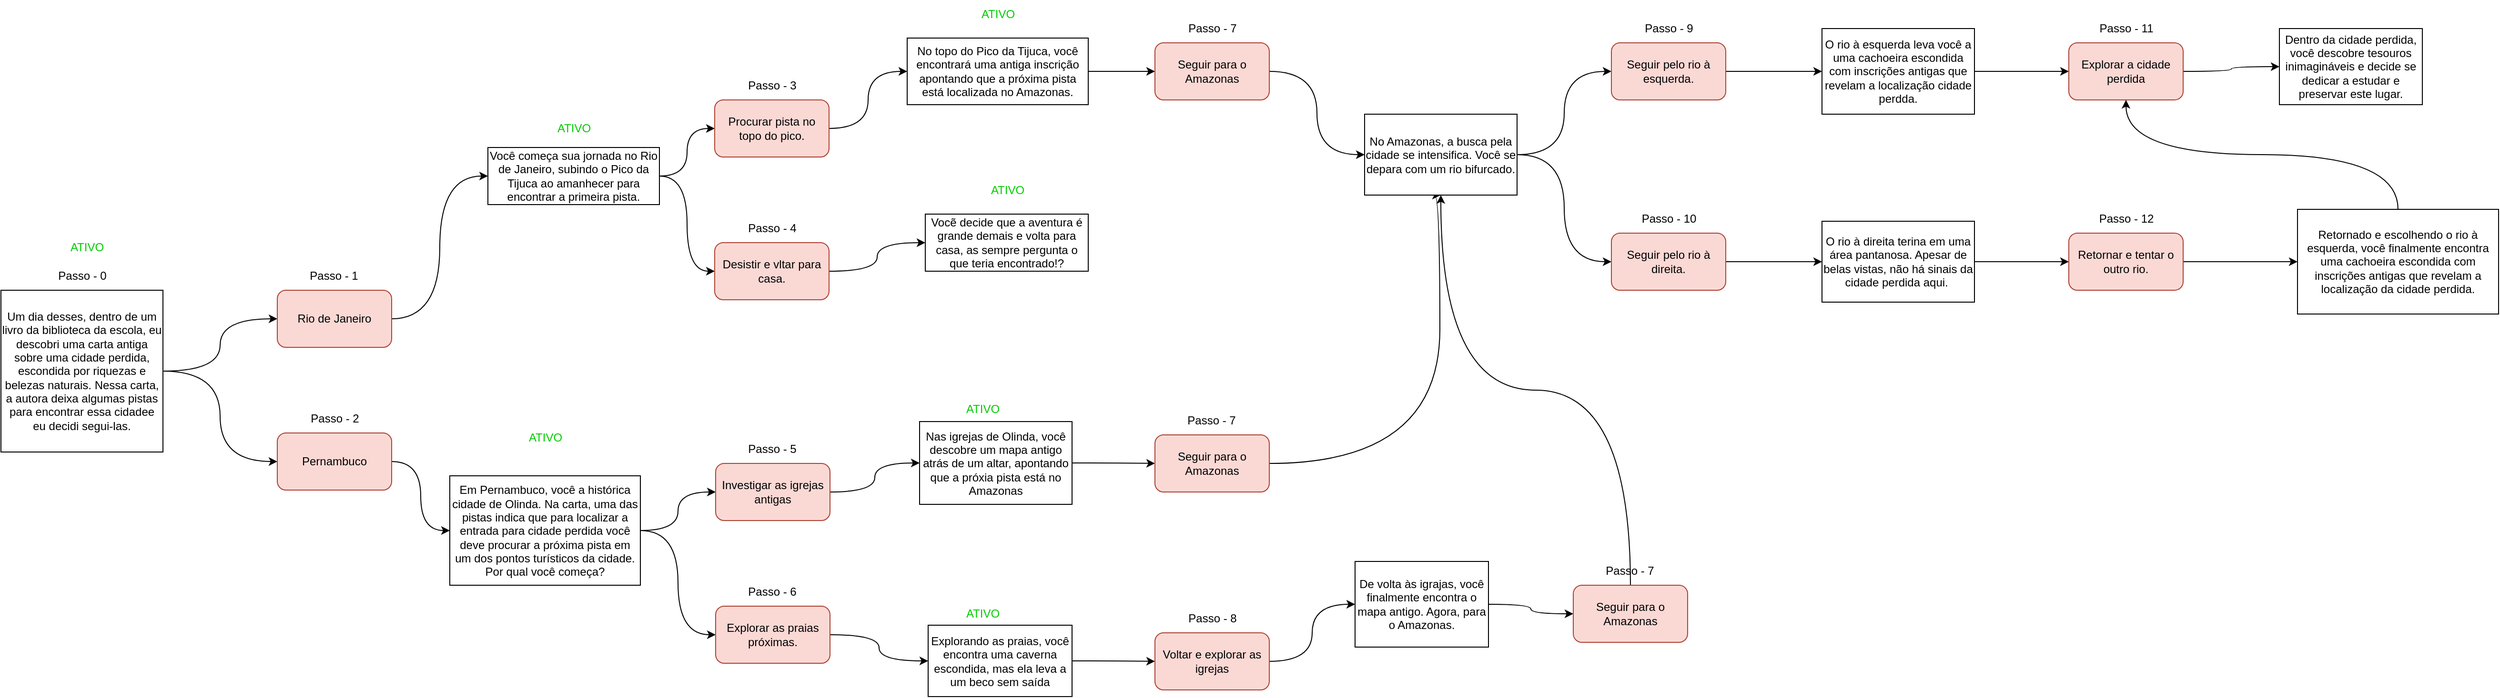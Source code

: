 <mxfile version="24.7.17">
  <diagram name="Página-1" id="-JqJfhJCRdb_Bdl5mBtQ">
    <mxGraphModel dx="880" dy="527" grid="1" gridSize="10" guides="1" tooltips="1" connect="1" arrows="1" fold="1" page="1" pageScale="1" pageWidth="827" pageHeight="1169" math="0" shadow="0">
      <root>
        <mxCell id="0" />
        <mxCell id="1" parent="0" />
        <mxCell id="l7Z7tXr8Ff1fngu1ZzPe-11" style="edgeStyle=orthogonalEdgeStyle;rounded=0;orthogonalLoop=1;jettySize=auto;html=1;exitX=1;exitY=0.5;exitDx=0;exitDy=0;entryX=0;entryY=0.5;entryDx=0;entryDy=0;curved=1;" parent="1" source="l7Z7tXr8Ff1fngu1ZzPe-1" target="l7Z7tXr8Ff1fngu1ZzPe-4" edge="1">
          <mxGeometry relative="1" as="geometry" />
        </mxCell>
        <mxCell id="l7Z7tXr8Ff1fngu1ZzPe-12" style="edgeStyle=orthogonalEdgeStyle;rounded=0;orthogonalLoop=1;jettySize=auto;html=1;exitX=1;exitY=0.5;exitDx=0;exitDy=0;entryX=0;entryY=0.5;entryDx=0;entryDy=0;curved=1;" parent="1" source="l7Z7tXr8Ff1fngu1ZzPe-1" target="l7Z7tXr8Ff1fngu1ZzPe-5" edge="1">
          <mxGeometry relative="1" as="geometry" />
        </mxCell>
        <mxCell id="l7Z7tXr8Ff1fngu1ZzPe-1" value="Um dia desses, dentro de um livro da biblioteca da escola, eu descobri uma carta antiga sobre uma cidade perdida, escondida por riquezas e belezas naturais. Nessa carta, a autora deixa algumas pistas para encontrar essa cidadee eu decidi segui-las." style="whiteSpace=wrap;html=1;aspect=fixed;" parent="1" vertex="1">
          <mxGeometry x="209" y="535" width="170" height="170" as="geometry" />
        </mxCell>
        <mxCell id="l7Z7tXr8Ff1fngu1ZzPe-2" value="Passo - 0" style="text;html=1;align=center;verticalAlign=middle;resizable=0;points=[];autosize=1;strokeColor=none;fillColor=none;" parent="1" vertex="1">
          <mxGeometry x="259" y="505" width="70" height="30" as="geometry" />
        </mxCell>
        <mxCell id="l7Z7tXr8Ff1fngu1ZzPe-22" style="edgeStyle=orthogonalEdgeStyle;rounded=0;orthogonalLoop=1;jettySize=auto;html=1;exitX=1;exitY=0.5;exitDx=0;exitDy=0;entryX=0;entryY=0.5;entryDx=0;entryDy=0;curved=1;" parent="1" source="l7Z7tXr8Ff1fngu1ZzPe-4" target="l7Z7tXr8Ff1fngu1ZzPe-23" edge="1">
          <mxGeometry relative="1" as="geometry" />
        </mxCell>
        <mxCell id="l7Z7tXr8Ff1fngu1ZzPe-4" value="&lt;font color=&quot;#000000&quot;&gt;Rio de Janeiro&lt;/font&gt;" style="rounded=1;whiteSpace=wrap;html=1;fillColor=#fad9d5;strokeColor=#ae4132;" parent="1" vertex="1">
          <mxGeometry x="499" y="535" width="120" height="60" as="geometry" />
        </mxCell>
        <mxCell id="l7Z7tXr8Ff1fngu1ZzPe-37" style="edgeStyle=orthogonalEdgeStyle;curved=1;rounded=0;orthogonalLoop=1;jettySize=auto;html=1;exitX=1;exitY=0.5;exitDx=0;exitDy=0;entryX=0;entryY=0.5;entryDx=0;entryDy=0;" parent="1" source="l7Z7tXr8Ff1fngu1ZzPe-5" target="l7Z7tXr8Ff1fngu1ZzPe-32" edge="1">
          <mxGeometry relative="1" as="geometry" />
        </mxCell>
        <mxCell id="l7Z7tXr8Ff1fngu1ZzPe-5" value="&lt;font color=&quot;#000000&quot;&gt;Pernambuco&lt;/font&gt;" style="rounded=1;whiteSpace=wrap;html=1;fillColor=#fad9d5;strokeColor=#ae4132;" parent="1" vertex="1">
          <mxGeometry x="499" y="685" width="120" height="60" as="geometry" />
        </mxCell>
        <mxCell id="l7Z7tXr8Ff1fngu1ZzPe-13" value="Passo - 1" style="text;html=1;align=center;verticalAlign=middle;resizable=0;points=[];autosize=1;strokeColor=none;fillColor=none;" parent="1" vertex="1">
          <mxGeometry x="523" y="505" width="70" height="30" as="geometry" />
        </mxCell>
        <mxCell id="l7Z7tXr8Ff1fngu1ZzPe-14" value="Passo - 2" style="text;html=1;align=center;verticalAlign=middle;resizable=0;points=[];autosize=1;strokeColor=none;fillColor=none;" parent="1" vertex="1">
          <mxGeometry x="524" y="655" width="70" height="30" as="geometry" />
        </mxCell>
        <mxCell id="l7Z7tXr8Ff1fngu1ZzPe-29" style="edgeStyle=orthogonalEdgeStyle;curved=1;rounded=0;orthogonalLoop=1;jettySize=auto;html=1;exitX=1;exitY=0.5;exitDx=0;exitDy=0;entryX=0;entryY=0.5;entryDx=0;entryDy=0;" parent="1" source="l7Z7tXr8Ff1fngu1ZzPe-23" target="l7Z7tXr8Ff1fngu1ZzPe-25" edge="1">
          <mxGeometry relative="1" as="geometry" />
        </mxCell>
        <mxCell id="l7Z7tXr8Ff1fngu1ZzPe-30" style="edgeStyle=orthogonalEdgeStyle;curved=1;rounded=0;orthogonalLoop=1;jettySize=auto;html=1;exitX=1;exitY=0.5;exitDx=0;exitDy=0;entryX=0;entryY=0.5;entryDx=0;entryDy=0;" parent="1" source="l7Z7tXr8Ff1fngu1ZzPe-23" target="l7Z7tXr8Ff1fngu1ZzPe-27" edge="1">
          <mxGeometry relative="1" as="geometry" />
        </mxCell>
        <mxCell id="l7Z7tXr8Ff1fngu1ZzPe-23" value="Você começa sua jornada no Rio de Janeiro, subindo o Pico da Tijuca ao amanhecer para encontrar a primeira pista." style="rounded=0;whiteSpace=wrap;html=1;" parent="1" vertex="1">
          <mxGeometry x="720" y="385" width="180" height="60" as="geometry" />
        </mxCell>
        <mxCell id="l7Z7tXr8Ff1fngu1ZzPe-44" style="edgeStyle=orthogonalEdgeStyle;curved=1;rounded=0;orthogonalLoop=1;jettySize=auto;html=1;exitX=1;exitY=0.5;exitDx=0;exitDy=0;entryX=0;entryY=0.5;entryDx=0;entryDy=0;" parent="1" source="l7Z7tXr8Ff1fngu1ZzPe-25" target="l7Z7tXr8Ff1fngu1ZzPe-40" edge="1">
          <mxGeometry relative="1" as="geometry" />
        </mxCell>
        <mxCell id="l7Z7tXr8Ff1fngu1ZzPe-25" value="&lt;font color=&quot;#000000&quot;&gt;Procurar pista no topo do pico.&lt;/font&gt;" style="rounded=1;whiteSpace=wrap;html=1;fillColor=#fad9d5;strokeColor=#ae4132;" parent="1" vertex="1">
          <mxGeometry x="958" y="335" width="120" height="60" as="geometry" />
        </mxCell>
        <mxCell id="l7Z7tXr8Ff1fngu1ZzPe-26" value="Passo - 3" style="text;html=1;align=center;verticalAlign=middle;resizable=0;points=[];autosize=1;strokeColor=none;fillColor=none;" parent="1" vertex="1">
          <mxGeometry x="983" y="305" width="70" height="30" as="geometry" />
        </mxCell>
        <mxCell id="l7Z7tXr8Ff1fngu1ZzPe-45" style="edgeStyle=orthogonalEdgeStyle;curved=1;rounded=0;orthogonalLoop=1;jettySize=auto;html=1;exitX=1;exitY=0.5;exitDx=0;exitDy=0;entryX=0;entryY=0.5;entryDx=0;entryDy=0;" parent="1" source="l7Z7tXr8Ff1fngu1ZzPe-27" target="l7Z7tXr8Ff1fngu1ZzPe-43" edge="1">
          <mxGeometry relative="1" as="geometry" />
        </mxCell>
        <mxCell id="l7Z7tXr8Ff1fngu1ZzPe-27" value="&lt;font color=&quot;#000000&quot;&gt;Desistir e vltar para casa.&lt;/font&gt;" style="rounded=1;whiteSpace=wrap;html=1;fillColor=#fad9d5;strokeColor=#ae4132;" parent="1" vertex="1">
          <mxGeometry x="958" y="485" width="120" height="60" as="geometry" />
        </mxCell>
        <mxCell id="l7Z7tXr8Ff1fngu1ZzPe-28" value="Passo - 4" style="text;html=1;align=center;verticalAlign=middle;resizable=0;points=[];autosize=1;strokeColor=none;fillColor=none;" parent="1" vertex="1">
          <mxGeometry x="983" y="455" width="70" height="30" as="geometry" />
        </mxCell>
        <mxCell id="l7Z7tXr8Ff1fngu1ZzPe-38" style="edgeStyle=orthogonalEdgeStyle;curved=1;rounded=0;orthogonalLoop=1;jettySize=auto;html=1;exitX=1;exitY=0.5;exitDx=0;exitDy=0;entryX=0;entryY=0.5;entryDx=0;entryDy=0;" parent="1" source="l7Z7tXr8Ff1fngu1ZzPe-32" target="l7Z7tXr8Ff1fngu1ZzPe-33" edge="1">
          <mxGeometry relative="1" as="geometry" />
        </mxCell>
        <mxCell id="l7Z7tXr8Ff1fngu1ZzPe-39" style="edgeStyle=orthogonalEdgeStyle;curved=1;rounded=0;orthogonalLoop=1;jettySize=auto;html=1;exitX=1;exitY=0.5;exitDx=0;exitDy=0;entryX=0;entryY=0.5;entryDx=0;entryDy=0;" parent="1" source="l7Z7tXr8Ff1fngu1ZzPe-32" target="l7Z7tXr8Ff1fngu1ZzPe-35" edge="1">
          <mxGeometry relative="1" as="geometry" />
        </mxCell>
        <mxCell id="l7Z7tXr8Ff1fngu1ZzPe-32" value="Em Pernambuco, você a histórica cidade de Olinda. Na carta, uma das pistas indica que para localizar a entrada para cidade perdida você deve procurar a próxima pista em um dos pontos turísticos da cidade. Por qual você começa?" style="rounded=0;whiteSpace=wrap;html=1;" parent="1" vertex="1">
          <mxGeometry x="680" y="730" width="200" height="115" as="geometry" />
        </mxCell>
        <mxCell id="l7Z7tXr8Ff1fngu1ZzPe-46" style="edgeStyle=orthogonalEdgeStyle;curved=1;rounded=0;orthogonalLoop=1;jettySize=auto;html=1;exitX=1;exitY=0.5;exitDx=0;exitDy=0;entryX=0;entryY=0.5;entryDx=0;entryDy=0;" parent="1" source="l7Z7tXr8Ff1fngu1ZzPe-33" target="l7Z7tXr8Ff1fngu1ZzPe-42" edge="1">
          <mxGeometry relative="1" as="geometry" />
        </mxCell>
        <mxCell id="l7Z7tXr8Ff1fngu1ZzPe-33" value="&lt;font color=&quot;#000000&quot;&gt;Investigar as igrejas antigas&lt;/font&gt;" style="rounded=1;whiteSpace=wrap;html=1;fillColor=#fad9d5;strokeColor=#ae4132;" parent="1" vertex="1">
          <mxGeometry x="959" y="717" width="120" height="60" as="geometry" />
        </mxCell>
        <mxCell id="l7Z7tXr8Ff1fngu1ZzPe-34" value="Passo - 5" style="text;html=1;align=center;verticalAlign=middle;resizable=0;points=[];autosize=1;strokeColor=none;fillColor=none;" parent="1" vertex="1">
          <mxGeometry x="983" y="687" width="70" height="30" as="geometry" />
        </mxCell>
        <mxCell id="l7Z7tXr8Ff1fngu1ZzPe-47" style="edgeStyle=orthogonalEdgeStyle;curved=1;rounded=0;orthogonalLoop=1;jettySize=auto;html=1;exitX=1;exitY=0.5;exitDx=0;exitDy=0;entryX=0;entryY=0.5;entryDx=0;entryDy=0;" parent="1" source="l7Z7tXr8Ff1fngu1ZzPe-35" target="l7Z7tXr8Ff1fngu1ZzPe-41" edge="1">
          <mxGeometry relative="1" as="geometry" />
        </mxCell>
        <mxCell id="l7Z7tXr8Ff1fngu1ZzPe-35" value="&lt;font color=&quot;#000000&quot;&gt;Explorar as praias próximas.&lt;/font&gt;" style="rounded=1;whiteSpace=wrap;html=1;fillColor=#fad9d5;strokeColor=#ae4132;" parent="1" vertex="1">
          <mxGeometry x="959" y="867" width="120" height="60" as="geometry" />
        </mxCell>
        <mxCell id="l7Z7tXr8Ff1fngu1ZzPe-36" value="Passo - 6" style="text;html=1;align=center;verticalAlign=middle;resizable=0;points=[];autosize=1;strokeColor=none;fillColor=none;" parent="1" vertex="1">
          <mxGeometry x="983" y="837" width="70" height="30" as="geometry" />
        </mxCell>
        <mxCell id="l7Z7tXr8Ff1fngu1ZzPe-58" style="edgeStyle=orthogonalEdgeStyle;curved=1;rounded=0;orthogonalLoop=1;jettySize=auto;html=1;exitX=1;exitY=0.5;exitDx=0;exitDy=0;entryX=0;entryY=0.5;entryDx=0;entryDy=0;" parent="1" source="l7Z7tXr8Ff1fngu1ZzPe-40" target="l7Z7tXr8Ff1fngu1ZzPe-48" edge="1">
          <mxGeometry relative="1" as="geometry" />
        </mxCell>
        <mxCell id="l7Z7tXr8Ff1fngu1ZzPe-40" value="No topo do Pico da Tijuca, você encontrará uma antiga inscrição apontando que a próxima pista está localizada no Amazonas." style="rounded=0;whiteSpace=wrap;html=1;" parent="1" vertex="1">
          <mxGeometry x="1160" y="270" width="190" height="70" as="geometry" />
        </mxCell>
        <mxCell id="l7Z7tXr8Ff1fngu1ZzPe-56" style="edgeStyle=orthogonalEdgeStyle;curved=1;rounded=0;orthogonalLoop=1;jettySize=auto;html=1;exitX=1;exitY=0.5;exitDx=0;exitDy=0;entryX=0;entryY=0.5;entryDx=0;entryDy=0;" parent="1" source="l7Z7tXr8Ff1fngu1ZzPe-41" target="l7Z7tXr8Ff1fngu1ZzPe-50" edge="1">
          <mxGeometry relative="1" as="geometry" />
        </mxCell>
        <mxCell id="l7Z7tXr8Ff1fngu1ZzPe-41" value="Explorando as praias, você encontra uma caverna escondida, mas ela leva a um beco sem saída" style="rounded=0;whiteSpace=wrap;html=1;" parent="1" vertex="1">
          <mxGeometry x="1182" y="887" width="151" height="75" as="geometry" />
        </mxCell>
        <mxCell id="l7Z7tXr8Ff1fngu1ZzPe-57" style="edgeStyle=orthogonalEdgeStyle;curved=1;rounded=0;orthogonalLoop=1;jettySize=auto;html=1;exitX=1;exitY=0.5;exitDx=0;exitDy=0;entryX=0;entryY=0.5;entryDx=0;entryDy=0;" parent="1" source="l7Z7tXr8Ff1fngu1ZzPe-42" target="l7Z7tXr8Ff1fngu1ZzPe-52" edge="1">
          <mxGeometry relative="1" as="geometry" />
        </mxCell>
        <mxCell id="l7Z7tXr8Ff1fngu1ZzPe-42" value="Nas igrejas de Olinda, você descobre um mapa antigo atrás de um altar, apontando que a próxia pista está no Amazonas" style="rounded=0;whiteSpace=wrap;html=1;" parent="1" vertex="1">
          <mxGeometry x="1173" y="673" width="160" height="87" as="geometry" />
        </mxCell>
        <mxCell id="l7Z7tXr8Ff1fngu1ZzPe-43" value="Vocẽ decide que a aventura é grande demais e volta para casa, as sempre pergunta o que teria encontrado!?" style="rounded=0;whiteSpace=wrap;html=1;" parent="1" vertex="1">
          <mxGeometry x="1179" y="455" width="171" height="60" as="geometry" />
        </mxCell>
        <mxCell id="l7Z7tXr8Ff1fngu1ZzPe-64" style="edgeStyle=orthogonalEdgeStyle;curved=1;rounded=0;orthogonalLoop=1;jettySize=auto;html=1;exitX=1;exitY=0.5;exitDx=0;exitDy=0;entryX=0;entryY=0.5;entryDx=0;entryDy=0;" parent="1" source="l7Z7tXr8Ff1fngu1ZzPe-48" target="l7Z7tXr8Ff1fngu1ZzPe-61" edge="1">
          <mxGeometry relative="1" as="geometry" />
        </mxCell>
        <mxCell id="l7Z7tXr8Ff1fngu1ZzPe-48" value="&lt;font color=&quot;#000000&quot;&gt;Seguir para o Amazonas&lt;/font&gt;" style="rounded=1;whiteSpace=wrap;html=1;fillColor=#fad9d5;strokeColor=#ae4132;" parent="1" vertex="1">
          <mxGeometry x="1420" y="275" width="120" height="60" as="geometry" />
        </mxCell>
        <mxCell id="l7Z7tXr8Ff1fngu1ZzPe-49" value="Passo - 7" style="text;html=1;align=center;verticalAlign=middle;resizable=0;points=[];autosize=1;strokeColor=none;fillColor=none;" parent="1" vertex="1">
          <mxGeometry x="1445" y="245" width="70" height="30" as="geometry" />
        </mxCell>
        <mxCell id="l7Z7tXr8Ff1fngu1ZzPe-67" style="edgeStyle=orthogonalEdgeStyle;curved=1;rounded=0;orthogonalLoop=1;jettySize=auto;html=1;exitX=1;exitY=0.5;exitDx=0;exitDy=0;entryX=0;entryY=0.5;entryDx=0;entryDy=0;" parent="1" source="l7Z7tXr8Ff1fngu1ZzPe-50" target="l7Z7tXr8Ff1fngu1ZzPe-62" edge="1">
          <mxGeometry relative="1" as="geometry" />
        </mxCell>
        <mxCell id="l7Z7tXr8Ff1fngu1ZzPe-50" value="&lt;font color=&quot;#000000&quot;&gt;Voltar e explorar as igrejas&lt;/font&gt;" style="rounded=1;whiteSpace=wrap;html=1;fillColor=#fad9d5;strokeColor=#ae4132;" parent="1" vertex="1">
          <mxGeometry x="1420" y="895" width="120" height="60" as="geometry" />
        </mxCell>
        <mxCell id="l7Z7tXr8Ff1fngu1ZzPe-51" value="Passo - 8" style="text;html=1;align=center;verticalAlign=middle;resizable=0;points=[];autosize=1;strokeColor=none;fillColor=none;" parent="1" vertex="1">
          <mxGeometry x="1445" y="865" width="70" height="30" as="geometry" />
        </mxCell>
        <mxCell id="l7Z7tXr8Ff1fngu1ZzPe-66" style="edgeStyle=orthogonalEdgeStyle;curved=1;rounded=0;orthogonalLoop=1;jettySize=auto;html=1;exitX=1;exitY=0.5;exitDx=0;exitDy=0;entryX=0.5;entryY=1;entryDx=0;entryDy=0;" parent="1" source="l7Z7tXr8Ff1fngu1ZzPe-52" target="l7Z7tXr8Ff1fngu1ZzPe-61" edge="1">
          <mxGeometry relative="1" as="geometry">
            <Array as="points">
              <mxPoint x="1719" y="717" />
            </Array>
          </mxGeometry>
        </mxCell>
        <mxCell id="l7Z7tXr8Ff1fngu1ZzPe-52" value="&lt;span style=&quot;color: rgb(0, 0, 0);&quot;&gt;Seguir para o Amazonas&lt;/span&gt;" style="rounded=1;whiteSpace=wrap;html=1;fillColor=#fad9d5;strokeColor=#ae4132;" parent="1" vertex="1">
          <mxGeometry x="1420" y="687" width="120" height="60" as="geometry" />
        </mxCell>
        <mxCell id="l7Z7tXr8Ff1fngu1ZzPe-53" value="Passo - 7" style="text;html=1;align=center;verticalAlign=middle;resizable=0;points=[];autosize=1;strokeColor=none;fillColor=none;" parent="1" vertex="1">
          <mxGeometry x="1444" y="657" width="70" height="30" as="geometry" />
        </mxCell>
        <mxCell id="l7Z7tXr8Ff1fngu1ZzPe-82" style="edgeStyle=orthogonalEdgeStyle;curved=1;rounded=0;orthogonalLoop=1;jettySize=auto;html=1;exitX=1;exitY=0.5;exitDx=0;exitDy=0;entryX=0;entryY=0.5;entryDx=0;entryDy=0;" parent="1" source="l7Z7tXr8Ff1fngu1ZzPe-59" target="l7Z7tXr8Ff1fngu1ZzPe-80" edge="1">
          <mxGeometry relative="1" as="geometry" />
        </mxCell>
        <mxCell id="l7Z7tXr8Ff1fngu1ZzPe-59" value="O rio à esquerda leva você a uma cachoeira escondida com inscrições antigas que revelam a localização cidade perdda." style="rounded=0;whiteSpace=wrap;html=1;" parent="1" vertex="1">
          <mxGeometry x="2120" y="260" width="160" height="90" as="geometry" />
        </mxCell>
        <mxCell id="l7Z7tXr8Ff1fngu1ZzPe-85" style="edgeStyle=orthogonalEdgeStyle;curved=1;rounded=0;orthogonalLoop=1;jettySize=auto;html=1;exitX=1;exitY=0.5;exitDx=0;exitDy=0;entryX=0;entryY=0.5;entryDx=0;entryDy=0;" parent="1" source="l7Z7tXr8Ff1fngu1ZzPe-60" target="l7Z7tXr8Ff1fngu1ZzPe-83" edge="1">
          <mxGeometry relative="1" as="geometry" />
        </mxCell>
        <mxCell id="l7Z7tXr8Ff1fngu1ZzPe-60" value="O rio à direita terina em uma área pantanosa. Apesar de belas vistas, não há sinais da cidade perdida aqui.&amp;nbsp;" style="rounded=0;whiteSpace=wrap;html=1;" parent="1" vertex="1">
          <mxGeometry x="2120" y="462.5" width="160" height="85" as="geometry" />
        </mxCell>
        <mxCell id="l7Z7tXr8Ff1fngu1ZzPe-76" style="edgeStyle=orthogonalEdgeStyle;curved=1;rounded=0;orthogonalLoop=1;jettySize=auto;html=1;exitX=1;exitY=0.5;exitDx=0;exitDy=0;entryX=0;entryY=0.5;entryDx=0;entryDy=0;" parent="1" source="l7Z7tXr8Ff1fngu1ZzPe-61" target="l7Z7tXr8Ff1fngu1ZzPe-72" edge="1">
          <mxGeometry relative="1" as="geometry" />
        </mxCell>
        <mxCell id="l7Z7tXr8Ff1fngu1ZzPe-77" style="edgeStyle=orthogonalEdgeStyle;curved=1;rounded=0;orthogonalLoop=1;jettySize=auto;html=1;exitX=1;exitY=0.5;exitDx=0;exitDy=0;entryX=0;entryY=0.5;entryDx=0;entryDy=0;" parent="1" source="l7Z7tXr8Ff1fngu1ZzPe-61" target="l7Z7tXr8Ff1fngu1ZzPe-74" edge="1">
          <mxGeometry relative="1" as="geometry" />
        </mxCell>
        <mxCell id="l7Z7tXr8Ff1fngu1ZzPe-61" value="No Amazonas, a busca pela cidade se intensifica. Você se depara com um rio bifurcado." style="rounded=0;whiteSpace=wrap;html=1;" parent="1" vertex="1">
          <mxGeometry x="1640" y="350" width="160" height="85" as="geometry" />
        </mxCell>
        <mxCell id="l7Z7tXr8Ff1fngu1ZzPe-70" style="edgeStyle=orthogonalEdgeStyle;curved=1;rounded=0;orthogonalLoop=1;jettySize=auto;html=1;exitX=1;exitY=0.5;exitDx=0;exitDy=0;entryX=0;entryY=0.5;entryDx=0;entryDy=0;" parent="1" source="l7Z7tXr8Ff1fngu1ZzPe-62" target="l7Z7tXr8Ff1fngu1ZzPe-68" edge="1">
          <mxGeometry relative="1" as="geometry" />
        </mxCell>
        <mxCell id="l7Z7tXr8Ff1fngu1ZzPe-62" value="De volta às igrajas, você finalmente encontra o mapa antigo. Agora, para o Amazonas." style="rounded=0;whiteSpace=wrap;html=1;" parent="1" vertex="1">
          <mxGeometry x="1630" y="820" width="140" height="90" as="geometry" />
        </mxCell>
        <mxCell id="l7Z7tXr8Ff1fngu1ZzPe-71" style="edgeStyle=orthogonalEdgeStyle;curved=1;rounded=0;orthogonalLoop=1;jettySize=auto;html=1;exitX=0.5;exitY=0;exitDx=0;exitDy=0;entryX=0.5;entryY=1;entryDx=0;entryDy=0;" parent="1" source="l7Z7tXr8Ff1fngu1ZzPe-68" target="l7Z7tXr8Ff1fngu1ZzPe-61" edge="1">
          <mxGeometry relative="1" as="geometry" />
        </mxCell>
        <mxCell id="l7Z7tXr8Ff1fngu1ZzPe-68" value="&lt;span style=&quot;color: rgb(0, 0, 0);&quot;&gt;Seguir para o Amazonas&lt;/span&gt;" style="rounded=1;whiteSpace=wrap;html=1;fillColor=#fad9d5;strokeColor=#ae4132;" parent="1" vertex="1">
          <mxGeometry x="1859" y="845" width="120" height="60" as="geometry" />
        </mxCell>
        <mxCell id="l7Z7tXr8Ff1fngu1ZzPe-69" value="Passo - 7" style="text;html=1;align=center;verticalAlign=middle;resizable=0;points=[];autosize=1;strokeColor=none;fillColor=none;" parent="1" vertex="1">
          <mxGeometry x="1883" y="815" width="70" height="30" as="geometry" />
        </mxCell>
        <mxCell id="l7Z7tXr8Ff1fngu1ZzPe-78" style="edgeStyle=orthogonalEdgeStyle;curved=1;rounded=0;orthogonalLoop=1;jettySize=auto;html=1;exitX=1;exitY=0.5;exitDx=0;exitDy=0;entryX=0;entryY=0.5;entryDx=0;entryDy=0;" parent="1" source="l7Z7tXr8Ff1fngu1ZzPe-72" target="l7Z7tXr8Ff1fngu1ZzPe-59" edge="1">
          <mxGeometry relative="1" as="geometry" />
        </mxCell>
        <mxCell id="l7Z7tXr8Ff1fngu1ZzPe-72" value="&lt;span style=&quot;color: rgb(0, 0, 0);&quot;&gt;Seguir pelo rio à esquerda.&lt;/span&gt;" style="rounded=1;whiteSpace=wrap;html=1;fillColor=#fad9d5;strokeColor=#ae4132;" parent="1" vertex="1">
          <mxGeometry x="1899" y="275" width="120" height="60" as="geometry" />
        </mxCell>
        <mxCell id="l7Z7tXr8Ff1fngu1ZzPe-73" value="Passo - 9" style="text;html=1;align=center;verticalAlign=middle;resizable=0;points=[];autosize=1;strokeColor=none;fillColor=none;" parent="1" vertex="1">
          <mxGeometry x="1924" y="245" width="70" height="30" as="geometry" />
        </mxCell>
        <mxCell id="l7Z7tXr8Ff1fngu1ZzPe-79" style="edgeStyle=orthogonalEdgeStyle;curved=1;rounded=0;orthogonalLoop=1;jettySize=auto;html=1;exitX=1;exitY=0.5;exitDx=0;exitDy=0;entryX=0;entryY=0.5;entryDx=0;entryDy=0;" parent="1" source="l7Z7tXr8Ff1fngu1ZzPe-74" target="l7Z7tXr8Ff1fngu1ZzPe-60" edge="1">
          <mxGeometry relative="1" as="geometry" />
        </mxCell>
        <mxCell id="l7Z7tXr8Ff1fngu1ZzPe-74" value="&lt;span style=&quot;color: rgb(0, 0, 0);&quot;&gt;Seguir pelo rio à direita.&lt;/span&gt;" style="rounded=1;whiteSpace=wrap;html=1;fillColor=#fad9d5;strokeColor=#ae4132;" parent="1" vertex="1">
          <mxGeometry x="1899" y="475" width="120" height="60" as="geometry" />
        </mxCell>
        <mxCell id="l7Z7tXr8Ff1fngu1ZzPe-75" value="Passo - 10" style="text;html=1;align=center;verticalAlign=middle;resizable=0;points=[];autosize=1;strokeColor=none;fillColor=none;" parent="1" vertex="1">
          <mxGeometry x="1919" y="445" width="80" height="30" as="geometry" />
        </mxCell>
        <mxCell id="l7Z7tXr8Ff1fngu1ZzPe-89" style="edgeStyle=orthogonalEdgeStyle;curved=1;rounded=0;orthogonalLoop=1;jettySize=auto;html=1;entryX=0;entryY=0.5;entryDx=0;entryDy=0;" parent="1" source="l7Z7tXr8Ff1fngu1ZzPe-80" target="l7Z7tXr8Ff1fngu1ZzPe-87" edge="1">
          <mxGeometry relative="1" as="geometry" />
        </mxCell>
        <mxCell id="l7Z7tXr8Ff1fngu1ZzPe-80" value="&lt;font color=&quot;#000000&quot;&gt;Explorar a cidade perdida&lt;/font&gt;" style="rounded=1;whiteSpace=wrap;html=1;fillColor=#fad9d5;strokeColor=#ae4132;" parent="1" vertex="1">
          <mxGeometry x="2379" y="275" width="120" height="60" as="geometry" />
        </mxCell>
        <mxCell id="l7Z7tXr8Ff1fngu1ZzPe-81" value="Passo - 11" style="text;html=1;align=center;verticalAlign=middle;resizable=0;points=[];autosize=1;strokeColor=none;fillColor=none;" parent="1" vertex="1">
          <mxGeometry x="2399" y="245" width="80" height="30" as="geometry" />
        </mxCell>
        <mxCell id="l7Z7tXr8Ff1fngu1ZzPe-88" style="edgeStyle=orthogonalEdgeStyle;curved=1;rounded=0;orthogonalLoop=1;jettySize=auto;html=1;exitX=1;exitY=0.5;exitDx=0;exitDy=0;entryX=0;entryY=0.5;entryDx=0;entryDy=0;" parent="1" source="l7Z7tXr8Ff1fngu1ZzPe-83" target="l7Z7tXr8Ff1fngu1ZzPe-86" edge="1">
          <mxGeometry relative="1" as="geometry" />
        </mxCell>
        <mxCell id="l7Z7tXr8Ff1fngu1ZzPe-83" value="&lt;font color=&quot;#000000&quot;&gt;Retornar e tentar o outro rio.&lt;/font&gt;" style="rounded=1;whiteSpace=wrap;html=1;fillColor=#fad9d5;strokeColor=#ae4132;" parent="1" vertex="1">
          <mxGeometry x="2379" y="475" width="120" height="60" as="geometry" />
        </mxCell>
        <mxCell id="l7Z7tXr8Ff1fngu1ZzPe-84" value="Passo - 12" style="text;html=1;align=center;verticalAlign=middle;resizable=0;points=[];autosize=1;strokeColor=none;fillColor=none;" parent="1" vertex="1">
          <mxGeometry x="2399" y="445" width="80" height="30" as="geometry" />
        </mxCell>
        <mxCell id="l7Z7tXr8Ff1fngu1ZzPe-90" style="edgeStyle=orthogonalEdgeStyle;curved=1;rounded=0;orthogonalLoop=1;jettySize=auto;html=1;exitX=0.5;exitY=0;exitDx=0;exitDy=0;entryX=0.5;entryY=1;entryDx=0;entryDy=0;" parent="1" source="l7Z7tXr8Ff1fngu1ZzPe-86" target="l7Z7tXr8Ff1fngu1ZzPe-80" edge="1">
          <mxGeometry relative="1" as="geometry" />
        </mxCell>
        <mxCell id="l7Z7tXr8Ff1fngu1ZzPe-86" value="Retornado e escolhendo o rio à esquerda, você finalmente encontra uma cachoeira escondida com inscrições antigas que revelam a localização da cidade perdida." style="rounded=0;whiteSpace=wrap;html=1;" parent="1" vertex="1">
          <mxGeometry x="2619" y="450" width="211" height="110" as="geometry" />
        </mxCell>
        <mxCell id="l7Z7tXr8Ff1fngu1ZzPe-87" value="Dentro da cidade perdida, você descobre tesouros inimagináveis e decide se dedicar a estudar e preservar este lugar." style="rounded=0;whiteSpace=wrap;html=1;" parent="1" vertex="1">
          <mxGeometry x="2600" y="260" width="150" height="80" as="geometry" />
        </mxCell>
        <mxCell id="l7Z7tXr8Ff1fngu1ZzPe-91" value="&lt;font color=&quot;#00cc00&quot;&gt;ATIVO&lt;/font&gt;" style="text;html=1;align=center;verticalAlign=middle;resizable=0;points=[];autosize=1;strokeColor=none;fillColor=none;" parent="1" vertex="1">
          <mxGeometry x="269" y="475" width="60" height="30" as="geometry" />
        </mxCell>
        <mxCell id="l7Z7tXr8Ff1fngu1ZzPe-92" value="&lt;font color=&quot;#00cc00&quot;&gt;ATIVO&lt;/font&gt;" style="text;html=1;align=center;verticalAlign=middle;resizable=0;points=[];autosize=1;strokeColor=none;fillColor=none;" parent="1" vertex="1">
          <mxGeometry x="1234.5" y="415" width="60" height="30" as="geometry" />
        </mxCell>
        <mxCell id="l7Z7tXr8Ff1fngu1ZzPe-93" value="&lt;font color=&quot;#00cc00&quot;&gt;ATIVO&lt;/font&gt;" style="text;html=1;align=center;verticalAlign=middle;resizable=0;points=[];autosize=1;strokeColor=none;fillColor=none;" parent="1" vertex="1">
          <mxGeometry x="750" y="675" width="60" height="30" as="geometry" />
        </mxCell>
        <mxCell id="l7Z7tXr8Ff1fngu1ZzPe-94" value="&lt;font color=&quot;#00cc00&quot;&gt;ATIVO&lt;/font&gt;" style="text;html=1;align=center;verticalAlign=middle;resizable=0;points=[];autosize=1;strokeColor=none;fillColor=none;" parent="1" vertex="1">
          <mxGeometry x="780" y="350" width="60" height="30" as="geometry" />
        </mxCell>
        <mxCell id="l7Z7tXr8Ff1fngu1ZzPe-95" value="&lt;font color=&quot;#00cc00&quot;&gt;ATIVO&lt;/font&gt;" style="text;html=1;align=center;verticalAlign=middle;resizable=0;points=[];autosize=1;strokeColor=none;fillColor=none;" parent="1" vertex="1">
          <mxGeometry x="1225" y="230" width="60" height="30" as="geometry" />
        </mxCell>
        <mxCell id="l7Z7tXr8Ff1fngu1ZzPe-96" value="&lt;font color=&quot;#00cc00&quot;&gt;ATIVO&lt;/font&gt;" style="text;html=1;align=center;verticalAlign=middle;resizable=0;points=[];autosize=1;strokeColor=none;fillColor=none;" parent="1" vertex="1">
          <mxGeometry x="1209" y="645" width="60" height="30" as="geometry" />
        </mxCell>
        <mxCell id="l7Z7tXr8Ff1fngu1ZzPe-97" value="&lt;font color=&quot;#00cc00&quot;&gt;ATIVO&lt;/font&gt;" style="text;html=1;align=center;verticalAlign=middle;resizable=0;points=[];autosize=1;strokeColor=none;fillColor=none;" parent="1" vertex="1">
          <mxGeometry x="1209" y="860" width="60" height="30" as="geometry" />
        </mxCell>
      </root>
    </mxGraphModel>
  </diagram>
</mxfile>

